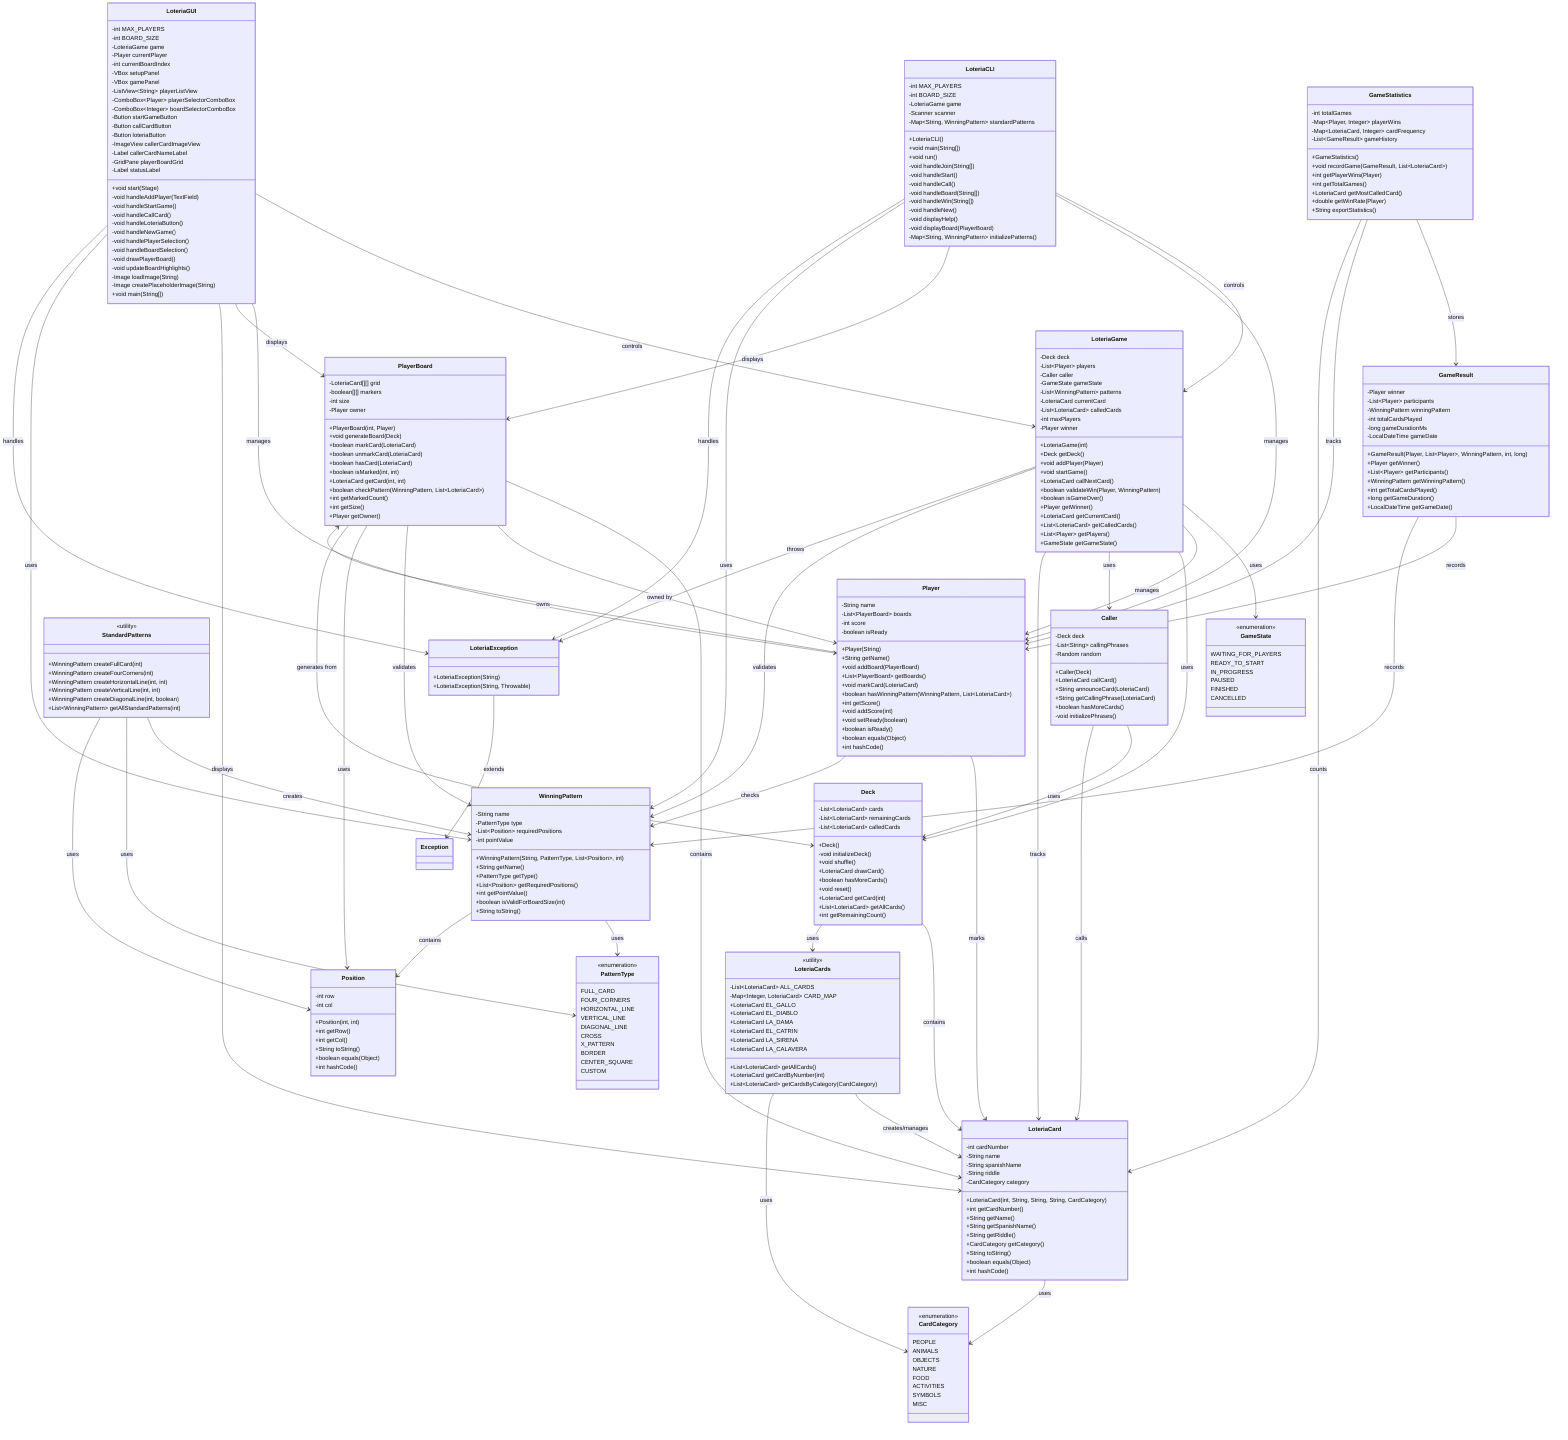 classDiagram
    %% ===== MODEL PACKAGE =====
    
    class LoteriaCard {
        -int cardNumber
        -String name
        -String spanishName
        -String riddle
        -CardCategory category
        +LoteriaCard(int, String, String, String, CardCategory)
        +int getCardNumber()
        +String getName()
        +String getSpanishName()
        +String getRiddle()
        +CardCategory getCategory()
        +String toString()
        +boolean equals(Object)
        +int hashCode()
    }
    
    class CardCategory {
        <<enumeration>>
        PEOPLE
        ANIMALS
        OBJECTS
        NATURE
        FOOD
        ACTIVITIES
        SYMBOLS
        MISC
    }
    
    class LoteriaCards {
        <<utility>>
        -List~LoteriaCard~ ALL_CARDS
        -Map~Integer, LoteriaCard~ CARD_MAP
        +LoteriaCard EL_GALLO
        +LoteriaCard EL_DIABLO
        +LoteriaCard LA_DAMA
        +LoteriaCard EL_CATRIN
        +LoteriaCard LA_SIRENA
        +LoteriaCard LA_CALAVERA
        +List~LoteriaCard~ getAllCards()
        +LoteriaCard getCardByNumber(int)
        +List~LoteriaCard~ getCardsByCategory(CardCategory)
    }
    
    class Deck {
        -List~LoteriaCard~ cards
        -List~LoteriaCard~ remainingCards
        -List~LoteriaCard~ calledCards
        +Deck()
        -void initializeDeck()
        +void shuffle()
        +LoteriaCard drawCard()
        +boolean hasMoreCards()
        +void reset()
        +LoteriaCard getCard(int)
        +List~LoteriaCard~ getAllCards()
        +int getRemainingCount()
    }
    
    class Caller {
        -Deck deck
        -List~String~ callingPhrases
        -Random random
        +Caller(Deck)
        +LoteriaCard callCard()
        +String announceCard(LoteriaCard)
        +String getCallingPhrase(LoteriaCard)
        +boolean hasMoreCards()
        -void initializePhrases()
    }
    
    class Position {
        -int row
        -int col
        +Position(int, int)
        +int getRow()
        +int getCol()
        +String toString()
        +boolean equals(Object)
        +int hashCode()
    }
    
    class PatternType {
        <<enumeration>>
        FULL_CARD
        FOUR_CORNERS
        HORIZONTAL_LINE
        VERTICAL_LINE
        DIAGONAL_LINE
        CROSS
        X_PATTERN
        BORDER
        CENTER_SQUARE
        CUSTOM
    }
    
    class WinningPattern {
        -String name
        -PatternType type
        -List~Position~ requiredPositions
        -int pointValue
        +WinningPattern(String, PatternType, List~Position~, int)
        +String getName()
        +PatternType getType()
        +List~Position~ getRequiredPositions()
        +int getPointValue()
        +boolean isValidForBoardSize(int)
        +String toString()
    }
    
    class StandardPatterns {
        <<utility>>
        +WinningPattern createFullCard(int)
        +WinningPattern createFourCorners(int)
        +WinningPattern createHorizontalLine(int, int)
        +WinningPattern createVerticalLine(int, int)
        +WinningPattern createDiagonalLine(int, boolean)
        +List~WinningPattern~ getAllStandardPatterns(int)
    }
    
    class PlayerBoard {
        -LoteriaCard[][] grid
        -boolean[][] markers
        -int size
        -Player owner
        +PlayerBoard(int, Player)
        +void generateBoard(Deck)
        +boolean markCard(LoteriaCard)
        +boolean unmarkCard(LoteriaCard)
        +boolean hasCard(LoteriaCard)
        +boolean isMarked(int, int)
        +LoteriaCard getCard(int, int)
        +boolean checkPattern(WinningPattern, List~LoteriaCard~)
        +int getMarkedCount()
        +int getSize()
        +Player getOwner()
    }
    
    class Player {
        -String name
        -List~PlayerBoard~ boards
        -int score
        -boolean isReady
        +Player(String)
        +String getName()
        +void addBoard(PlayerBoard)
        +List~PlayerBoard~ getBoards()
        +void markCard(LoteriaCard)
        +boolean hasWinningPattern(WinningPattern, List~LoteriaCard~)
        +int getScore()
        +void addScore(int)
        +void setReady(boolean)
        +boolean isReady()
        +boolean equals(Object)
        +int hashCode()
    }
    
    class GameState {
        <<enumeration>>
        WAITING_FOR_PLAYERS
        READY_TO_START
        IN_PROGRESS
        PAUSED
        FINISHED
        CANCELLED
    }
    
    class LoteriaGame {
        -Deck deck
        -List~Player~ players
        -Caller caller
        -GameState gameState
        -List~WinningPattern~ patterns
        -LoteriaCard currentCard
        -List~LoteriaCard~ calledCards
        -int maxPlayers
        -Player winner
        +LoteriaGame(int)
        +Deck getDeck()
        +void addPlayer(Player)
        +void startGame()
        +LoteriaCard callNextCard()
        +boolean validateWin(Player, WinningPattern)
        +boolean isGameOver()
        +Player getWinner()
        +LoteriaCard getCurrentCard()
        +List~LoteriaCard~ getCalledCards()
        +List~Player~ getPlayers()
        +GameState getGameState()
    }
    
    class GameResult {
        -Player winner
        -List~Player~ participants
        -WinningPattern winningPattern
        -int totalCardsPlayed
        -long gameDurationMs
        -LocalDateTime gameDate
        +GameResult(Player, List~Player~, WinningPattern, int, long)
        +Player getWinner()
        +List~Player~ getParticipants()
        +WinningPattern getWinningPattern()
        +int getTotalCardsPlayed()
        +long getGameDuration()
        +LocalDateTime getGameDate()
    }
    
    class GameStatistics {
        -int totalGames
        -Map~Player, Integer~ playerWins
        -Map~LoteriaCard, Integer~ cardFrequency
        -List~GameResult~ gameHistory
        +GameStatistics()
        +void recordGame(GameResult, List~LoteriaCard~)
        +int getPlayerWins(Player)
        +int getTotalGames()
        +LoteriaCard getMostCalledCard()
        +double getWinRate(Player)
        +String exportStatistics()
    }
    
    class LoteriaException {
        +LoteriaException(String)
        +LoteriaException(String, Throwable)
    }
    
    %% ===== VIEW PACKAGE =====
    
    class LoteriaCLI {
        -int MAX_PLAYERS
        -int BOARD_SIZE
        -LoteriaGame game
        -Scanner scanner
        -Map~String, WinningPattern~ standardPatterns
        +LoteriaCLI()
        +void main(String[])
        +void run()
        -void handleJoin(String[])
        -void handleStart()
        -void handleCall()
        -void handleBoard(String[])
        -void handleWin(String[])
        -void handleNew()
        -void displayHelp()
        -void displayBoard(PlayerBoard)
        -Map~String, WinningPattern~ initializePatterns()
    }
    
    class LoteriaGUI {
        -int MAX_PLAYERS
        -int BOARD_SIZE
        -LoteriaGame game
        -Player currentPlayer
        -int currentBoardIndex
        -VBox setupPanel
        -VBox gamePanel
        -ListView~String~ playerListView
        -ComboBox~Player~ playerSelectorComboBox
        -ComboBox~Integer~ boardSelectorComboBox
        -Button startGameButton
        -Button callCardButton
        -Button loteriaButton
        -ImageView callerCardImageView
        -Label callerCardNameLabel
        -GridPane playerBoardGrid
        -Label statusLabel
        +void start(Stage)
        -void handleAddPlayer(TextField)
        -void handleStartGame()
        -void handleCallCard()
        -void handleLoteriaButton()
        -void handleNewGame()
        -void handlePlayerSelection()
        -void handleBoardSelection()
        -void drawPlayerBoard()
        -void updateBoardHighlights()
        -Image loadImage(String)
        -Image createPlaceholderImage(String)
        +void main(String[])
    }
    
    %% ===== RELATIONSHIPS =====
    
    %% Core Model Relationships
    LoteriaCard --> CardCategory : uses
    LoteriaCards --> LoteriaCard : creates/manages
    LoteriaCards --> CardCategory : uses
    Deck --> LoteriaCard : contains
    Deck --> LoteriaCards : uses
    Caller --> Deck : uses
    Caller --> LoteriaCard : calls
    
    %% Pattern System
    WinningPattern --> PatternType : uses
    WinningPattern --> Position : contains
    StandardPatterns --> WinningPattern : creates
    StandardPatterns --> PatternType : uses
    StandardPatterns --> Position : uses
    
    %% Board and Player System
    PlayerBoard --> LoteriaCard : contains
    PlayerBoard --> Player : owned by
    PlayerBoard --> WinningPattern : validates
    PlayerBoard --> Position : uses
    PlayerBoard --> Deck : generates from
    Player --> PlayerBoard : owns
    Player --> LoteriaCard : marks
    Player --> WinningPattern : checks
    
    %% Game Management
    LoteriaGame --> GameState : uses
    LoteriaGame --> Player : manages
    LoteriaGame --> Deck : uses
    LoteriaGame --> Caller : uses
    LoteriaGame --> LoteriaCard : tracks
    LoteriaGame --> WinningPattern : validates
    LoteriaGame --> LoteriaException : throws
    
    %% Statistics and Results
    GameResult --> Player : records
    GameResult --> WinningPattern : records
    GameStatistics --> GameResult : stores
    GameStatistics --> Player : tracks
    GameStatistics --> LoteriaCard : counts
    
    %% View Layer
    LoteriaCLI --> LoteriaGame : controls
    LoteriaCLI --> Player : manages
    LoteriaCLI --> PlayerBoard : displays
    LoteriaCLI --> WinningPattern : uses
    LoteriaCLI --> LoteriaException : handles
    
    LoteriaGUI --> LoteriaGame : controls
    LoteriaGUI --> Player : manages
    LoteriaGUI --> PlayerBoard : displays
    LoteriaGUI --> LoteriaCard : displays
    LoteriaGUI --> WinningPattern : uses
    LoteriaGUI --> LoteriaException : handles
    
    %% Exception Hierarchy
    LoteriaException --> Exception : extends